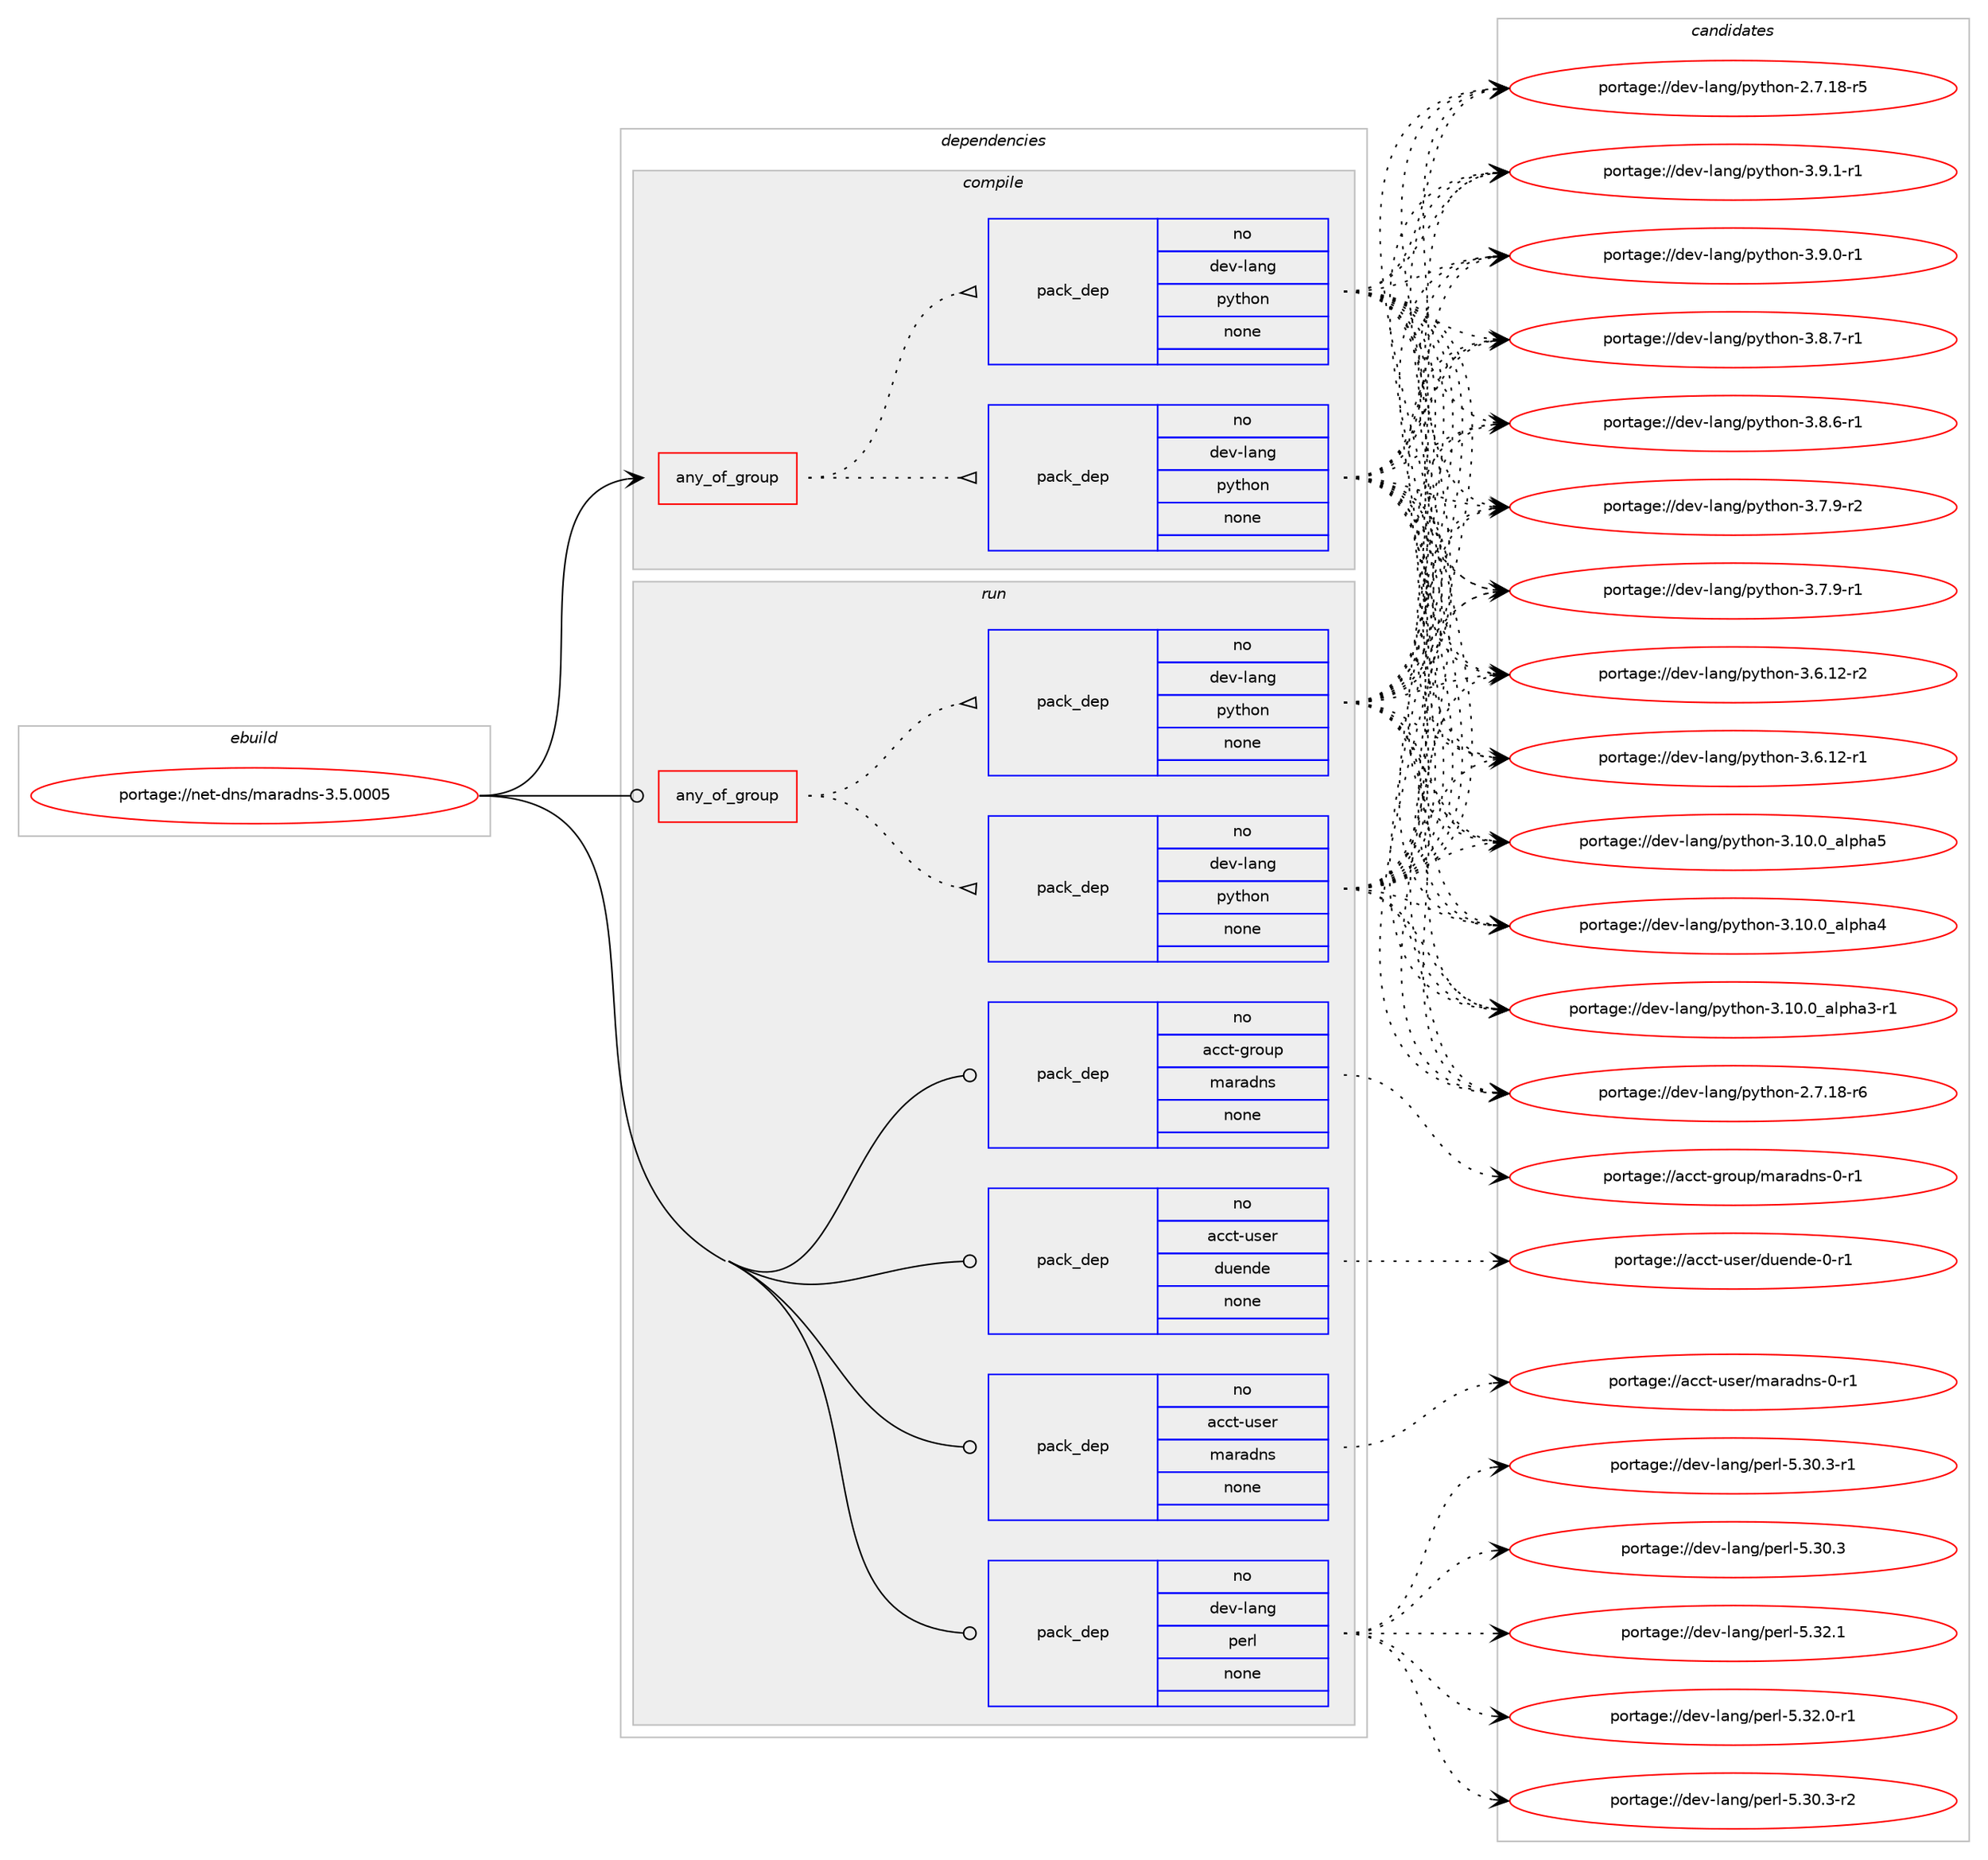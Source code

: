 digraph prolog {

# *************
# Graph options
# *************

newrank=true;
concentrate=true;
compound=true;
graph [rankdir=LR,fontname=Helvetica,fontsize=10,ranksep=1.5];#, ranksep=2.5, nodesep=0.2];
edge  [arrowhead=vee];
node  [fontname=Helvetica,fontsize=10];

# **********
# The ebuild
# **********

subgraph cluster_leftcol {
color=gray;
rank=same;
label=<<i>ebuild</i>>;
id [label="portage://net-dns/maradns-3.5.0005", color=red, width=4, href="../net-dns/maradns-3.5.0005.svg"];
}

# ****************
# The dependencies
# ****************

subgraph cluster_midcol {
color=gray;
label=<<i>dependencies</i>>;
subgraph cluster_compile {
fillcolor="#eeeeee";
style=filled;
label=<<i>compile</i>>;
subgraph any161 {
dependency19134 [label=<<TABLE BORDER="0" CELLBORDER="1" CELLSPACING="0" CELLPADDING="4"><TR><TD CELLPADDING="10">any_of_group</TD></TR></TABLE>>, shape=none, color=red];subgraph pack13161 {
dependency19135 [label=<<TABLE BORDER="0" CELLBORDER="1" CELLSPACING="0" CELLPADDING="4" WIDTH="220"><TR><TD ROWSPAN="6" CELLPADDING="30">pack_dep</TD></TR><TR><TD WIDTH="110">no</TD></TR><TR><TD>dev-lang</TD></TR><TR><TD>python</TD></TR><TR><TD>none</TD></TR><TR><TD></TD></TR></TABLE>>, shape=none, color=blue];
}
dependency19134:e -> dependency19135:w [weight=20,style="dotted",arrowhead="oinv"];
subgraph pack13162 {
dependency19136 [label=<<TABLE BORDER="0" CELLBORDER="1" CELLSPACING="0" CELLPADDING="4" WIDTH="220"><TR><TD ROWSPAN="6" CELLPADDING="30">pack_dep</TD></TR><TR><TD WIDTH="110">no</TD></TR><TR><TD>dev-lang</TD></TR><TR><TD>python</TD></TR><TR><TD>none</TD></TR><TR><TD></TD></TR></TABLE>>, shape=none, color=blue];
}
dependency19134:e -> dependency19136:w [weight=20,style="dotted",arrowhead="oinv"];
}
id:e -> dependency19134:w [weight=20,style="solid",arrowhead="vee"];
}
subgraph cluster_compileandrun {
fillcolor="#eeeeee";
style=filled;
label=<<i>compile and run</i>>;
}
subgraph cluster_run {
fillcolor="#eeeeee";
style=filled;
label=<<i>run</i>>;
subgraph any162 {
dependency19137 [label=<<TABLE BORDER="0" CELLBORDER="1" CELLSPACING="0" CELLPADDING="4"><TR><TD CELLPADDING="10">any_of_group</TD></TR></TABLE>>, shape=none, color=red];subgraph pack13163 {
dependency19138 [label=<<TABLE BORDER="0" CELLBORDER="1" CELLSPACING="0" CELLPADDING="4" WIDTH="220"><TR><TD ROWSPAN="6" CELLPADDING="30">pack_dep</TD></TR><TR><TD WIDTH="110">no</TD></TR><TR><TD>dev-lang</TD></TR><TR><TD>python</TD></TR><TR><TD>none</TD></TR><TR><TD></TD></TR></TABLE>>, shape=none, color=blue];
}
dependency19137:e -> dependency19138:w [weight=20,style="dotted",arrowhead="oinv"];
subgraph pack13164 {
dependency19139 [label=<<TABLE BORDER="0" CELLBORDER="1" CELLSPACING="0" CELLPADDING="4" WIDTH="220"><TR><TD ROWSPAN="6" CELLPADDING="30">pack_dep</TD></TR><TR><TD WIDTH="110">no</TD></TR><TR><TD>dev-lang</TD></TR><TR><TD>python</TD></TR><TR><TD>none</TD></TR><TR><TD></TD></TR></TABLE>>, shape=none, color=blue];
}
dependency19137:e -> dependency19139:w [weight=20,style="dotted",arrowhead="oinv"];
}
id:e -> dependency19137:w [weight=20,style="solid",arrowhead="odot"];
subgraph pack13165 {
dependency19140 [label=<<TABLE BORDER="0" CELLBORDER="1" CELLSPACING="0" CELLPADDING="4" WIDTH="220"><TR><TD ROWSPAN="6" CELLPADDING="30">pack_dep</TD></TR><TR><TD WIDTH="110">no</TD></TR><TR><TD>acct-group</TD></TR><TR><TD>maradns</TD></TR><TR><TD>none</TD></TR><TR><TD></TD></TR></TABLE>>, shape=none, color=blue];
}
id:e -> dependency19140:w [weight=20,style="solid",arrowhead="odot"];
subgraph pack13166 {
dependency19141 [label=<<TABLE BORDER="0" CELLBORDER="1" CELLSPACING="0" CELLPADDING="4" WIDTH="220"><TR><TD ROWSPAN="6" CELLPADDING="30">pack_dep</TD></TR><TR><TD WIDTH="110">no</TD></TR><TR><TD>acct-user</TD></TR><TR><TD>duende</TD></TR><TR><TD>none</TD></TR><TR><TD></TD></TR></TABLE>>, shape=none, color=blue];
}
id:e -> dependency19141:w [weight=20,style="solid",arrowhead="odot"];
subgraph pack13167 {
dependency19142 [label=<<TABLE BORDER="0" CELLBORDER="1" CELLSPACING="0" CELLPADDING="4" WIDTH="220"><TR><TD ROWSPAN="6" CELLPADDING="30">pack_dep</TD></TR><TR><TD WIDTH="110">no</TD></TR><TR><TD>acct-user</TD></TR><TR><TD>maradns</TD></TR><TR><TD>none</TD></TR><TR><TD></TD></TR></TABLE>>, shape=none, color=blue];
}
id:e -> dependency19142:w [weight=20,style="solid",arrowhead="odot"];
subgraph pack13168 {
dependency19143 [label=<<TABLE BORDER="0" CELLBORDER="1" CELLSPACING="0" CELLPADDING="4" WIDTH="220"><TR><TD ROWSPAN="6" CELLPADDING="30">pack_dep</TD></TR><TR><TD WIDTH="110">no</TD></TR><TR><TD>dev-lang</TD></TR><TR><TD>perl</TD></TR><TR><TD>none</TD></TR><TR><TD></TD></TR></TABLE>>, shape=none, color=blue];
}
id:e -> dependency19143:w [weight=20,style="solid",arrowhead="odot"];
}
}

# **************
# The candidates
# **************

subgraph cluster_choices {
rank=same;
color=gray;
label=<<i>candidates</i>>;

subgraph choice13161 {
color=black;
nodesep=1;
choice1001011184510897110103471121211161041111104551465746494511449 [label="portage://dev-lang/python-3.9.1-r1", color=red, width=4,href="../dev-lang/python-3.9.1-r1.svg"];
choice1001011184510897110103471121211161041111104551465746484511449 [label="portage://dev-lang/python-3.9.0-r1", color=red, width=4,href="../dev-lang/python-3.9.0-r1.svg"];
choice1001011184510897110103471121211161041111104551465646554511449 [label="portage://dev-lang/python-3.8.7-r1", color=red, width=4,href="../dev-lang/python-3.8.7-r1.svg"];
choice1001011184510897110103471121211161041111104551465646544511449 [label="portage://dev-lang/python-3.8.6-r1", color=red, width=4,href="../dev-lang/python-3.8.6-r1.svg"];
choice1001011184510897110103471121211161041111104551465546574511450 [label="portage://dev-lang/python-3.7.9-r2", color=red, width=4,href="../dev-lang/python-3.7.9-r2.svg"];
choice1001011184510897110103471121211161041111104551465546574511449 [label="portage://dev-lang/python-3.7.9-r1", color=red, width=4,href="../dev-lang/python-3.7.9-r1.svg"];
choice100101118451089711010347112121116104111110455146544649504511450 [label="portage://dev-lang/python-3.6.12-r2", color=red, width=4,href="../dev-lang/python-3.6.12-r2.svg"];
choice100101118451089711010347112121116104111110455146544649504511449 [label="portage://dev-lang/python-3.6.12-r1", color=red, width=4,href="../dev-lang/python-3.6.12-r1.svg"];
choice1001011184510897110103471121211161041111104551464948464895971081121049753 [label="portage://dev-lang/python-3.10.0_alpha5", color=red, width=4,href="../dev-lang/python-3.10.0_alpha5.svg"];
choice1001011184510897110103471121211161041111104551464948464895971081121049752 [label="portage://dev-lang/python-3.10.0_alpha4", color=red, width=4,href="../dev-lang/python-3.10.0_alpha4.svg"];
choice10010111845108971101034711212111610411111045514649484648959710811210497514511449 [label="portage://dev-lang/python-3.10.0_alpha3-r1", color=red, width=4,href="../dev-lang/python-3.10.0_alpha3-r1.svg"];
choice100101118451089711010347112121116104111110455046554649564511454 [label="portage://dev-lang/python-2.7.18-r6", color=red, width=4,href="../dev-lang/python-2.7.18-r6.svg"];
choice100101118451089711010347112121116104111110455046554649564511453 [label="portage://dev-lang/python-2.7.18-r5", color=red, width=4,href="../dev-lang/python-2.7.18-r5.svg"];
dependency19135:e -> choice1001011184510897110103471121211161041111104551465746494511449:w [style=dotted,weight="100"];
dependency19135:e -> choice1001011184510897110103471121211161041111104551465746484511449:w [style=dotted,weight="100"];
dependency19135:e -> choice1001011184510897110103471121211161041111104551465646554511449:w [style=dotted,weight="100"];
dependency19135:e -> choice1001011184510897110103471121211161041111104551465646544511449:w [style=dotted,weight="100"];
dependency19135:e -> choice1001011184510897110103471121211161041111104551465546574511450:w [style=dotted,weight="100"];
dependency19135:e -> choice1001011184510897110103471121211161041111104551465546574511449:w [style=dotted,weight="100"];
dependency19135:e -> choice100101118451089711010347112121116104111110455146544649504511450:w [style=dotted,weight="100"];
dependency19135:e -> choice100101118451089711010347112121116104111110455146544649504511449:w [style=dotted,weight="100"];
dependency19135:e -> choice1001011184510897110103471121211161041111104551464948464895971081121049753:w [style=dotted,weight="100"];
dependency19135:e -> choice1001011184510897110103471121211161041111104551464948464895971081121049752:w [style=dotted,weight="100"];
dependency19135:e -> choice10010111845108971101034711212111610411111045514649484648959710811210497514511449:w [style=dotted,weight="100"];
dependency19135:e -> choice100101118451089711010347112121116104111110455046554649564511454:w [style=dotted,weight="100"];
dependency19135:e -> choice100101118451089711010347112121116104111110455046554649564511453:w [style=dotted,weight="100"];
}
subgraph choice13162 {
color=black;
nodesep=1;
choice1001011184510897110103471121211161041111104551465746494511449 [label="portage://dev-lang/python-3.9.1-r1", color=red, width=4,href="../dev-lang/python-3.9.1-r1.svg"];
choice1001011184510897110103471121211161041111104551465746484511449 [label="portage://dev-lang/python-3.9.0-r1", color=red, width=4,href="../dev-lang/python-3.9.0-r1.svg"];
choice1001011184510897110103471121211161041111104551465646554511449 [label="portage://dev-lang/python-3.8.7-r1", color=red, width=4,href="../dev-lang/python-3.8.7-r1.svg"];
choice1001011184510897110103471121211161041111104551465646544511449 [label="portage://dev-lang/python-3.8.6-r1", color=red, width=4,href="../dev-lang/python-3.8.6-r1.svg"];
choice1001011184510897110103471121211161041111104551465546574511450 [label="portage://dev-lang/python-3.7.9-r2", color=red, width=4,href="../dev-lang/python-3.7.9-r2.svg"];
choice1001011184510897110103471121211161041111104551465546574511449 [label="portage://dev-lang/python-3.7.9-r1", color=red, width=4,href="../dev-lang/python-3.7.9-r1.svg"];
choice100101118451089711010347112121116104111110455146544649504511450 [label="portage://dev-lang/python-3.6.12-r2", color=red, width=4,href="../dev-lang/python-3.6.12-r2.svg"];
choice100101118451089711010347112121116104111110455146544649504511449 [label="portage://dev-lang/python-3.6.12-r1", color=red, width=4,href="../dev-lang/python-3.6.12-r1.svg"];
choice1001011184510897110103471121211161041111104551464948464895971081121049753 [label="portage://dev-lang/python-3.10.0_alpha5", color=red, width=4,href="../dev-lang/python-3.10.0_alpha5.svg"];
choice1001011184510897110103471121211161041111104551464948464895971081121049752 [label="portage://dev-lang/python-3.10.0_alpha4", color=red, width=4,href="../dev-lang/python-3.10.0_alpha4.svg"];
choice10010111845108971101034711212111610411111045514649484648959710811210497514511449 [label="portage://dev-lang/python-3.10.0_alpha3-r1", color=red, width=4,href="../dev-lang/python-3.10.0_alpha3-r1.svg"];
choice100101118451089711010347112121116104111110455046554649564511454 [label="portage://dev-lang/python-2.7.18-r6", color=red, width=4,href="../dev-lang/python-2.7.18-r6.svg"];
choice100101118451089711010347112121116104111110455046554649564511453 [label="portage://dev-lang/python-2.7.18-r5", color=red, width=4,href="../dev-lang/python-2.7.18-r5.svg"];
dependency19136:e -> choice1001011184510897110103471121211161041111104551465746494511449:w [style=dotted,weight="100"];
dependency19136:e -> choice1001011184510897110103471121211161041111104551465746484511449:w [style=dotted,weight="100"];
dependency19136:e -> choice1001011184510897110103471121211161041111104551465646554511449:w [style=dotted,weight="100"];
dependency19136:e -> choice1001011184510897110103471121211161041111104551465646544511449:w [style=dotted,weight="100"];
dependency19136:e -> choice1001011184510897110103471121211161041111104551465546574511450:w [style=dotted,weight="100"];
dependency19136:e -> choice1001011184510897110103471121211161041111104551465546574511449:w [style=dotted,weight="100"];
dependency19136:e -> choice100101118451089711010347112121116104111110455146544649504511450:w [style=dotted,weight="100"];
dependency19136:e -> choice100101118451089711010347112121116104111110455146544649504511449:w [style=dotted,weight="100"];
dependency19136:e -> choice1001011184510897110103471121211161041111104551464948464895971081121049753:w [style=dotted,weight="100"];
dependency19136:e -> choice1001011184510897110103471121211161041111104551464948464895971081121049752:w [style=dotted,weight="100"];
dependency19136:e -> choice10010111845108971101034711212111610411111045514649484648959710811210497514511449:w [style=dotted,weight="100"];
dependency19136:e -> choice100101118451089711010347112121116104111110455046554649564511454:w [style=dotted,weight="100"];
dependency19136:e -> choice100101118451089711010347112121116104111110455046554649564511453:w [style=dotted,weight="100"];
}
subgraph choice13163 {
color=black;
nodesep=1;
choice1001011184510897110103471121211161041111104551465746494511449 [label="portage://dev-lang/python-3.9.1-r1", color=red, width=4,href="../dev-lang/python-3.9.1-r1.svg"];
choice1001011184510897110103471121211161041111104551465746484511449 [label="portage://dev-lang/python-3.9.0-r1", color=red, width=4,href="../dev-lang/python-3.9.0-r1.svg"];
choice1001011184510897110103471121211161041111104551465646554511449 [label="portage://dev-lang/python-3.8.7-r1", color=red, width=4,href="../dev-lang/python-3.8.7-r1.svg"];
choice1001011184510897110103471121211161041111104551465646544511449 [label="portage://dev-lang/python-3.8.6-r1", color=red, width=4,href="../dev-lang/python-3.8.6-r1.svg"];
choice1001011184510897110103471121211161041111104551465546574511450 [label="portage://dev-lang/python-3.7.9-r2", color=red, width=4,href="../dev-lang/python-3.7.9-r2.svg"];
choice1001011184510897110103471121211161041111104551465546574511449 [label="portage://dev-lang/python-3.7.9-r1", color=red, width=4,href="../dev-lang/python-3.7.9-r1.svg"];
choice100101118451089711010347112121116104111110455146544649504511450 [label="portage://dev-lang/python-3.6.12-r2", color=red, width=4,href="../dev-lang/python-3.6.12-r2.svg"];
choice100101118451089711010347112121116104111110455146544649504511449 [label="portage://dev-lang/python-3.6.12-r1", color=red, width=4,href="../dev-lang/python-3.6.12-r1.svg"];
choice1001011184510897110103471121211161041111104551464948464895971081121049753 [label="portage://dev-lang/python-3.10.0_alpha5", color=red, width=4,href="../dev-lang/python-3.10.0_alpha5.svg"];
choice1001011184510897110103471121211161041111104551464948464895971081121049752 [label="portage://dev-lang/python-3.10.0_alpha4", color=red, width=4,href="../dev-lang/python-3.10.0_alpha4.svg"];
choice10010111845108971101034711212111610411111045514649484648959710811210497514511449 [label="portage://dev-lang/python-3.10.0_alpha3-r1", color=red, width=4,href="../dev-lang/python-3.10.0_alpha3-r1.svg"];
choice100101118451089711010347112121116104111110455046554649564511454 [label="portage://dev-lang/python-2.7.18-r6", color=red, width=4,href="../dev-lang/python-2.7.18-r6.svg"];
choice100101118451089711010347112121116104111110455046554649564511453 [label="portage://dev-lang/python-2.7.18-r5", color=red, width=4,href="../dev-lang/python-2.7.18-r5.svg"];
dependency19138:e -> choice1001011184510897110103471121211161041111104551465746494511449:w [style=dotted,weight="100"];
dependency19138:e -> choice1001011184510897110103471121211161041111104551465746484511449:w [style=dotted,weight="100"];
dependency19138:e -> choice1001011184510897110103471121211161041111104551465646554511449:w [style=dotted,weight="100"];
dependency19138:e -> choice1001011184510897110103471121211161041111104551465646544511449:w [style=dotted,weight="100"];
dependency19138:e -> choice1001011184510897110103471121211161041111104551465546574511450:w [style=dotted,weight="100"];
dependency19138:e -> choice1001011184510897110103471121211161041111104551465546574511449:w [style=dotted,weight="100"];
dependency19138:e -> choice100101118451089711010347112121116104111110455146544649504511450:w [style=dotted,weight="100"];
dependency19138:e -> choice100101118451089711010347112121116104111110455146544649504511449:w [style=dotted,weight="100"];
dependency19138:e -> choice1001011184510897110103471121211161041111104551464948464895971081121049753:w [style=dotted,weight="100"];
dependency19138:e -> choice1001011184510897110103471121211161041111104551464948464895971081121049752:w [style=dotted,weight="100"];
dependency19138:e -> choice10010111845108971101034711212111610411111045514649484648959710811210497514511449:w [style=dotted,weight="100"];
dependency19138:e -> choice100101118451089711010347112121116104111110455046554649564511454:w [style=dotted,weight="100"];
dependency19138:e -> choice100101118451089711010347112121116104111110455046554649564511453:w [style=dotted,weight="100"];
}
subgraph choice13164 {
color=black;
nodesep=1;
choice1001011184510897110103471121211161041111104551465746494511449 [label="portage://dev-lang/python-3.9.1-r1", color=red, width=4,href="../dev-lang/python-3.9.1-r1.svg"];
choice1001011184510897110103471121211161041111104551465746484511449 [label="portage://dev-lang/python-3.9.0-r1", color=red, width=4,href="../dev-lang/python-3.9.0-r1.svg"];
choice1001011184510897110103471121211161041111104551465646554511449 [label="portage://dev-lang/python-3.8.7-r1", color=red, width=4,href="../dev-lang/python-3.8.7-r1.svg"];
choice1001011184510897110103471121211161041111104551465646544511449 [label="portage://dev-lang/python-3.8.6-r1", color=red, width=4,href="../dev-lang/python-3.8.6-r1.svg"];
choice1001011184510897110103471121211161041111104551465546574511450 [label="portage://dev-lang/python-3.7.9-r2", color=red, width=4,href="../dev-lang/python-3.7.9-r2.svg"];
choice1001011184510897110103471121211161041111104551465546574511449 [label="portage://dev-lang/python-3.7.9-r1", color=red, width=4,href="../dev-lang/python-3.7.9-r1.svg"];
choice100101118451089711010347112121116104111110455146544649504511450 [label="portage://dev-lang/python-3.6.12-r2", color=red, width=4,href="../dev-lang/python-3.6.12-r2.svg"];
choice100101118451089711010347112121116104111110455146544649504511449 [label="portage://dev-lang/python-3.6.12-r1", color=red, width=4,href="../dev-lang/python-3.6.12-r1.svg"];
choice1001011184510897110103471121211161041111104551464948464895971081121049753 [label="portage://dev-lang/python-3.10.0_alpha5", color=red, width=4,href="../dev-lang/python-3.10.0_alpha5.svg"];
choice1001011184510897110103471121211161041111104551464948464895971081121049752 [label="portage://dev-lang/python-3.10.0_alpha4", color=red, width=4,href="../dev-lang/python-3.10.0_alpha4.svg"];
choice10010111845108971101034711212111610411111045514649484648959710811210497514511449 [label="portage://dev-lang/python-3.10.0_alpha3-r1", color=red, width=4,href="../dev-lang/python-3.10.0_alpha3-r1.svg"];
choice100101118451089711010347112121116104111110455046554649564511454 [label="portage://dev-lang/python-2.7.18-r6", color=red, width=4,href="../dev-lang/python-2.7.18-r6.svg"];
choice100101118451089711010347112121116104111110455046554649564511453 [label="portage://dev-lang/python-2.7.18-r5", color=red, width=4,href="../dev-lang/python-2.7.18-r5.svg"];
dependency19139:e -> choice1001011184510897110103471121211161041111104551465746494511449:w [style=dotted,weight="100"];
dependency19139:e -> choice1001011184510897110103471121211161041111104551465746484511449:w [style=dotted,weight="100"];
dependency19139:e -> choice1001011184510897110103471121211161041111104551465646554511449:w [style=dotted,weight="100"];
dependency19139:e -> choice1001011184510897110103471121211161041111104551465646544511449:w [style=dotted,weight="100"];
dependency19139:e -> choice1001011184510897110103471121211161041111104551465546574511450:w [style=dotted,weight="100"];
dependency19139:e -> choice1001011184510897110103471121211161041111104551465546574511449:w [style=dotted,weight="100"];
dependency19139:e -> choice100101118451089711010347112121116104111110455146544649504511450:w [style=dotted,weight="100"];
dependency19139:e -> choice100101118451089711010347112121116104111110455146544649504511449:w [style=dotted,weight="100"];
dependency19139:e -> choice1001011184510897110103471121211161041111104551464948464895971081121049753:w [style=dotted,weight="100"];
dependency19139:e -> choice1001011184510897110103471121211161041111104551464948464895971081121049752:w [style=dotted,weight="100"];
dependency19139:e -> choice10010111845108971101034711212111610411111045514649484648959710811210497514511449:w [style=dotted,weight="100"];
dependency19139:e -> choice100101118451089711010347112121116104111110455046554649564511454:w [style=dotted,weight="100"];
dependency19139:e -> choice100101118451089711010347112121116104111110455046554649564511453:w [style=dotted,weight="100"];
}
subgraph choice13165 {
color=black;
nodesep=1;
choice9799991164510311411111711247109971149710011011545484511449 [label="portage://acct-group/maradns-0-r1", color=red, width=4,href="../acct-group/maradns-0-r1.svg"];
dependency19140:e -> choice9799991164510311411111711247109971149710011011545484511449:w [style=dotted,weight="100"];
}
subgraph choice13166 {
color=black;
nodesep=1;
choice979999116451171151011144710011710111010010145484511449 [label="portage://acct-user/duende-0-r1", color=red, width=4,href="../acct-user/duende-0-r1.svg"];
dependency19141:e -> choice979999116451171151011144710011710111010010145484511449:w [style=dotted,weight="100"];
}
subgraph choice13167 {
color=black;
nodesep=1;
choice9799991164511711510111447109971149710011011545484511449 [label="portage://acct-user/maradns-0-r1", color=red, width=4,href="../acct-user/maradns-0-r1.svg"];
dependency19142:e -> choice9799991164511711510111447109971149710011011545484511449:w [style=dotted,weight="100"];
}
subgraph choice13168 {
color=black;
nodesep=1;
choice10010111845108971101034711210111410845534651504649 [label="portage://dev-lang/perl-5.32.1", color=red, width=4,href="../dev-lang/perl-5.32.1.svg"];
choice100101118451089711010347112101114108455346515046484511449 [label="portage://dev-lang/perl-5.32.0-r1", color=red, width=4,href="../dev-lang/perl-5.32.0-r1.svg"];
choice100101118451089711010347112101114108455346514846514511450 [label="portage://dev-lang/perl-5.30.3-r2", color=red, width=4,href="../dev-lang/perl-5.30.3-r2.svg"];
choice100101118451089711010347112101114108455346514846514511449 [label="portage://dev-lang/perl-5.30.3-r1", color=red, width=4,href="../dev-lang/perl-5.30.3-r1.svg"];
choice10010111845108971101034711210111410845534651484651 [label="portage://dev-lang/perl-5.30.3", color=red, width=4,href="../dev-lang/perl-5.30.3.svg"];
dependency19143:e -> choice10010111845108971101034711210111410845534651504649:w [style=dotted,weight="100"];
dependency19143:e -> choice100101118451089711010347112101114108455346515046484511449:w [style=dotted,weight="100"];
dependency19143:e -> choice100101118451089711010347112101114108455346514846514511450:w [style=dotted,weight="100"];
dependency19143:e -> choice100101118451089711010347112101114108455346514846514511449:w [style=dotted,weight="100"];
dependency19143:e -> choice10010111845108971101034711210111410845534651484651:w [style=dotted,weight="100"];
}
}

}
